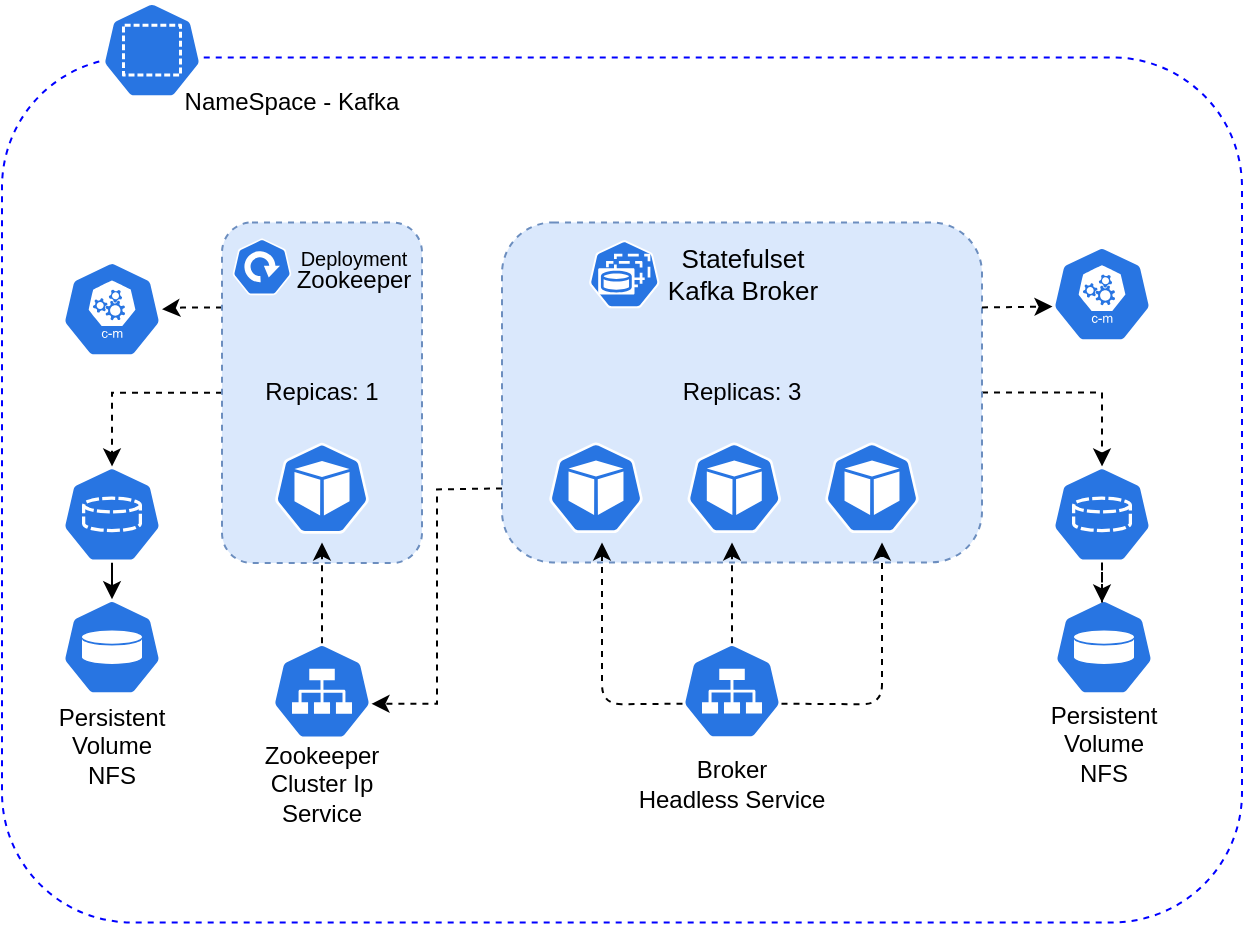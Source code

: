 <mxfile version="15.0.3" type="device"><diagram id="lqRJjkJoseHHB03ptvXe" name="Page-1"><mxGraphModel dx="1426" dy="680" grid="1" gridSize="10" guides="1" tooltips="1" connect="1" arrows="1" fold="1" page="1" pageScale="1" pageWidth="850" pageHeight="1100" math="0" shadow="0"><root><mxCell id="0"/><mxCell id="1" parent="0"/><mxCell id="h4cCEV39avt-L2bakcP4-16" value="" style="rounded=1;whiteSpace=wrap;html=1;fillColor=none;dashed=1;strokeColor=#0000FF;shadow=0;glass=0;sketch=0;strokeWidth=1;" vertex="1" parent="1"><mxGeometry x="130" y="147.72" width="620" height="432.48" as="geometry"/></mxCell><mxCell id="h4cCEV39avt-L2bakcP4-17" value="NameSpace - Kafka" style="text;html=1;strokeColor=none;fillColor=none;align=center;verticalAlign=middle;whiteSpace=wrap;rounded=0;dashed=1;" vertex="1" parent="1"><mxGeometry x="220" y="160.2" width="110" height="20" as="geometry"/></mxCell><mxCell id="h4cCEV39avt-L2bakcP4-34" value="" style="html=1;dashed=0;whitespace=wrap;fillColor=#2875E2;strokeColor=#ffffff;points=[[0.005,0.63,0],[0.1,0.2,0],[0.9,0.2,0],[0.5,0,0],[0.995,0.63,0],[0.72,0.99,0],[0.5,1,0],[0.28,0.99,0]];shape=mxgraph.kubernetes.icon;prIcon=pv;rounded=1;shadow=0;glass=0;sketch=0;" vertex="1" parent="1"><mxGeometry x="160" y="418.59" width="50" height="48" as="geometry"/></mxCell><mxCell id="h4cCEV39avt-L2bakcP4-42" style="edgeStyle=orthogonalEdgeStyle;rounded=0;orthogonalLoop=1;jettySize=auto;html=1;exitX=0.5;exitY=1;exitDx=0;exitDy=0;exitPerimeter=0;entryX=0.5;entryY=0;entryDx=0;entryDy=0;entryPerimeter=0;" edge="1" parent="1" source="h4cCEV39avt-L2bakcP4-35" target="h4cCEV39avt-L2bakcP4-34"><mxGeometry relative="1" as="geometry"/></mxCell><mxCell id="h4cCEV39avt-L2bakcP4-35" value="" style="html=1;dashed=0;whitespace=wrap;fillColor=#2875E2;strokeColor=#ffffff;points=[[0.005,0.63,0],[0.1,0.2,0],[0.9,0.2,0],[0.5,0,0],[0.995,0.63,0],[0.72,0.99,0],[0.5,1,0],[0.28,0.99,0]];shape=mxgraph.kubernetes.icon;prIcon=pvc;rounded=1;shadow=0;glass=0;sketch=0;" vertex="1" parent="1"><mxGeometry x="160" y="352.2" width="50" height="48" as="geometry"/></mxCell><mxCell id="h4cCEV39avt-L2bakcP4-36" value="" style="html=1;dashed=0;whitespace=wrap;fillColor=#2875E2;strokeColor=#ffffff;points=[[0.005,0.63,0],[0.1,0.2,0],[0.9,0.2,0],[0.5,0,0],[0.995,0.63,0],[0.72,0.99,0],[0.5,1,0],[0.28,0.99,0]];shape=mxgraph.kubernetes.icon;prIcon=c_m;rounded=1;shadow=0;glass=0;sketch=0;" vertex="1" parent="1"><mxGeometry x="160" y="249.6" width="50" height="48" as="geometry"/></mxCell><mxCell id="h4cCEV39avt-L2bakcP4-103" value="" style="edgeStyle=orthogonalEdgeStyle;rounded=0;orthogonalLoop=1;jettySize=auto;html=1;dashed=1;strokeColor=#000000;strokeWidth=1;exitX=0;exitY=0.25;exitDx=0;exitDy=0;" edge="1" parent="1" source="h4cCEV39avt-L2bakcP4-18" target="h4cCEV39avt-L2bakcP4-36"><mxGeometry relative="1" as="geometry"/></mxCell><mxCell id="h4cCEV39avt-L2bakcP4-104" value="" style="edgeStyle=orthogonalEdgeStyle;rounded=0;orthogonalLoop=1;jettySize=auto;html=1;dashed=1;strokeColor=#000000;strokeWidth=1;entryX=0.5;entryY=0;entryDx=0;entryDy=0;entryPerimeter=0;" edge="1" parent="1" source="h4cCEV39avt-L2bakcP4-18" target="h4cCEV39avt-L2bakcP4-35"><mxGeometry relative="1" as="geometry"/></mxCell><mxCell id="h4cCEV39avt-L2bakcP4-18" value="Repicas: 1" style="rounded=1;whiteSpace=wrap;html=1;shadow=0;glass=0;dashed=1;sketch=0;fillColor=#dae8fc;strokeColor=#6c8ebf;" vertex="1" parent="1"><mxGeometry x="240" y="230.2" width="100" height="170.315" as="geometry"/></mxCell><mxCell id="h4cCEV39avt-L2bakcP4-14" value="" style="html=1;dashed=0;whitespace=wrap;fillColor=#2875E2;strokeColor=#ffffff;points=[[0.005,0.63,0],[0.1,0.2,0],[0.9,0.2,0],[0.5,0,0],[0.995,0.63,0],[0.72,0.99,0],[0.5,1,0],[0.28,0.99,0]];shape=mxgraph.kubernetes.icon;prIcon=deploy" vertex="1" parent="1"><mxGeometry x="245" y="238.243" width="30" height="28.386" as="geometry"/></mxCell><mxCell id="h4cCEV39avt-L2bakcP4-19" value="&lt;font style=&quot;font-size: 10px&quot;&gt;Deployment&lt;/font&gt;" style="text;html=1;strokeColor=none;fillColor=none;align=center;verticalAlign=middle;whiteSpace=wrap;rounded=0;shadow=0;glass=0;dashed=1;sketch=0;" vertex="1" parent="1"><mxGeometry x="286" y="238.243" width="40" height="18.924" as="geometry"/></mxCell><mxCell id="h4cCEV39avt-L2bakcP4-20" value="Zookeeper" style="text;html=1;strokeColor=none;fillColor=none;align=center;verticalAlign=middle;whiteSpace=wrap;rounded=0;shadow=0;glass=0;dashed=1;sketch=0;" vertex="1" parent="1"><mxGeometry x="286" y="249.597" width="40" height="18.924" as="geometry"/></mxCell><mxCell id="h4cCEV39avt-L2bakcP4-22" value="" style="html=1;dashed=0;whitespace=wrap;fillColor=#2875E2;strokeColor=#ffffff;points=[[0.005,0.63,0],[0.1,0.2,0],[0.9,0.2,0],[0.5,0,0],[0.995,0.63,0],[0.72,0.99,0],[0.5,1,0],[0.28,0.99,0]];shape=mxgraph.kubernetes.icon;prIcon=pod;rounded=1;shadow=0;glass=0;sketch=0;" vertex="1" parent="1"><mxGeometry x="265" y="340.409" width="50" height="45.417" as="geometry"/></mxCell><mxCell id="h4cCEV39avt-L2bakcP4-15" value="" style="html=1;dashed=0;whitespace=wrap;fillColor=#2875E2;strokeColor=#ffffff;points=[[0.005,0.63,0],[0.1,0.2,0],[0.9,0.2,0],[0.5,0,0],[0.995,0.63,0],[0.72,0.99,0],[0.5,1,0],[0.28,0.99,0]];shape=mxgraph.kubernetes.icon;prIcon=ns" vertex="1" parent="1"><mxGeometry x="180" y="119.996" width="50" height="48.089" as="geometry"/></mxCell><mxCell id="h4cCEV39avt-L2bakcP4-30" value="" style="group" vertex="1" connectable="0" parent="1"><mxGeometry x="265" y="440.59" width="50" height="80.148" as="geometry"/></mxCell><mxCell id="h4cCEV39avt-L2bakcP4-26" value="" style="html=1;dashed=0;whitespace=wrap;fillColor=#2875E2;strokeColor=#ffffff;points=[[0.005,0.63,0],[0.1,0.2,0],[0.9,0.2,0],[0.5,0,0],[0.995,0.63,0],[0.72,0.99,0],[0.5,1,0],[0.28,0.99,0]];shape=mxgraph.kubernetes.icon;prIcon=svc;rounded=1;shadow=0;glass=0;sketch=0;" vertex="1" parent="h4cCEV39avt-L2bakcP4-30"><mxGeometry width="50" height="48.089" as="geometry"/></mxCell><mxCell id="h4cCEV39avt-L2bakcP4-29" value="Zookeeper&lt;br&gt;Cluster Ip Service" style="text;html=1;strokeColor=none;fillColor=none;align=center;verticalAlign=middle;whiteSpace=wrap;rounded=0;shadow=0;glass=0;dashed=1;sketch=0;" vertex="1" parent="h4cCEV39avt-L2bakcP4-30"><mxGeometry y="60.111" width="50" height="20.037" as="geometry"/></mxCell><mxCell id="h4cCEV39avt-L2bakcP4-87" style="edgeStyle=orthogonalEdgeStyle;rounded=0;orthogonalLoop=1;jettySize=auto;html=1;exitX=0.5;exitY=0;exitDx=0;exitDy=0;exitPerimeter=0;dashed=1;strokeColor=#000000;strokeWidth=1;" edge="1" parent="1" source="h4cCEV39avt-L2bakcP4-26"><mxGeometry x="240" y="230.2" as="geometry"><mxPoint x="290" y="390.2" as="targetPoint"/></mxGeometry></mxCell><mxCell id="h4cCEV39avt-L2bakcP4-51" value="" style="html=1;dashed=0;whitespace=wrap;fillColor=#2875E2;strokeColor=#ffffff;points=[[0.005,0.63,0],[0.1,0.2,0],[0.9,0.2,0],[0.5,0,0],[0.995,0.63,0],[0.72,0.99,0],[0.5,1,0],[0.28,0.99,0]];shape=mxgraph.kubernetes.icon;prIcon=svc;rounded=1;shadow=0;glass=0;sketch=0;" vertex="1" parent="1"><mxGeometry x="470" y="440.59" width="50" height="48" as="geometry"/></mxCell><mxCell id="h4cCEV39avt-L2bakcP4-52" value="Broker&lt;br&gt;Headless Service" style="text;html=1;strokeColor=none;fillColor=none;align=center;verticalAlign=middle;whiteSpace=wrap;rounded=0;shadow=0;glass=0;dashed=1;sketch=0;" vertex="1" parent="1"><mxGeometry x="440" y="500.74" width="110" height="20" as="geometry"/></mxCell><mxCell id="h4cCEV39avt-L2bakcP4-94" style="edgeStyle=orthogonalEdgeStyle;rounded=0;orthogonalLoop=1;jettySize=auto;html=1;entryX=0.995;entryY=0.63;entryDx=0;entryDy=0;entryPerimeter=0;dashed=1;strokeColor=#000000;strokeWidth=1;" edge="1" parent="1" target="h4cCEV39avt-L2bakcP4-26"><mxGeometry relative="1" as="geometry"><mxPoint x="380" y="363.2" as="sourcePoint"/></mxGeometry></mxCell><mxCell id="h4cCEV39avt-L2bakcP4-101" value="" style="edgeStyle=orthogonalEdgeStyle;rounded=0;orthogonalLoop=1;jettySize=auto;html=1;dashed=1;strokeColor=#000000;strokeWidth=1;entryX=0.5;entryY=0;entryDx=0;entryDy=0;entryPerimeter=0;" edge="1" parent="1" source="h4cCEV39avt-L2bakcP4-31" target="h4cCEV39avt-L2bakcP4-97"><mxGeometry relative="1" as="geometry"/></mxCell><mxCell id="h4cCEV39avt-L2bakcP4-31" value="Replicas: 3" style="rounded=1;whiteSpace=wrap;html=1;shadow=0;glass=0;dashed=1;sketch=0;fillColor=#dae8fc;strokeColor=#6c8ebf;" vertex="1" parent="1"><mxGeometry x="380" y="230.2" width="240" height="170" as="geometry"/></mxCell><mxCell id="h4cCEV39avt-L2bakcP4-78" value="" style="html=1;dashed=0;whitespace=wrap;fillColor=#2875E2;strokeColor=#ffffff;points=[[0.005,0.63,0],[0.1,0.2,0],[0.9,0.2,0],[0.5,0,0],[0.995,0.63,0],[0.72,0.99,0],[0.5,1,0],[0.28,0.99,0]];shape=mxgraph.kubernetes.icon;prIcon=pod;rounded=1;shadow=0;glass=0;sketch=0;" vertex="1" parent="1"><mxGeometry x="540" y="340.204" width="50" height="45.333" as="geometry"/></mxCell><mxCell id="h4cCEV39avt-L2bakcP4-32" value="&lt;font style=&quot;font-size: 13px&quot;&gt;Statefulset&lt;br&gt;Kafka Broker&lt;/font&gt;" style="text;html=1;strokeColor=none;fillColor=none;align=center;verticalAlign=middle;whiteSpace=wrap;rounded=0;shadow=0;glass=0;dashed=1;sketch=0;" vertex="1" parent="1"><mxGeometry x="460.509" y="236.12" width="78.987" height="40" as="geometry"/></mxCell><mxCell id="h4cCEV39avt-L2bakcP4-33" value="" style="html=1;dashed=0;whitespace=wrap;fillColor=#2875E2;strokeColor=#ffffff;points=[[0.005,0.63,0],[0.1,0.2,0],[0.9,0.2,0],[0.5,0,0],[0.995,0.63,0],[0.72,0.99,0],[0.5,1,0],[0.28,0.99,0]];shape=mxgraph.kubernetes.icon;prIcon=sts;rounded=1;shadow=0;glass=0;sketch=0;" vertex="1" parent="1"><mxGeometry x="411.14" y="239.07" width="60" height="34.05" as="geometry"/></mxCell><mxCell id="h4cCEV39avt-L2bakcP4-76" value="" style="html=1;dashed=0;whitespace=wrap;fillColor=#2875E2;strokeColor=#ffffff;points=[[0.005,0.63,0],[0.1,0.2,0],[0.9,0.2,0],[0.5,0,0],[0.995,0.63,0],[0.72,0.99,0],[0.5,1,0],[0.28,0.99,0]];shape=mxgraph.kubernetes.icon;prIcon=pod;rounded=1;shadow=0;glass=0;sketch=0;" vertex="1" parent="1"><mxGeometry x="402" y="340.204" width="50" height="45.333" as="geometry"/></mxCell><mxCell id="h4cCEV39avt-L2bakcP4-77" value="" style="html=1;dashed=0;whitespace=wrap;fillColor=#2875E2;strokeColor=#ffffff;points=[[0.005,0.63,0],[0.1,0.2,0],[0.9,0.2,0],[0.5,0,0],[0.995,0.63,0],[0.72,0.99,0],[0.5,1,0],[0.28,0.99,0]];shape=mxgraph.kubernetes.icon;prIcon=pod;rounded=1;shadow=0;glass=0;sketch=0;" vertex="1" parent="1"><mxGeometry x="471.14" y="340.204" width="50" height="45.333" as="geometry"/></mxCell><mxCell id="h4cCEV39avt-L2bakcP4-90" value="" style="endArrow=classic;html=1;dashed=1;strokeColor=#000000;strokeWidth=1;exitX=0.995;exitY=0.63;exitDx=0;exitDy=0;exitPerimeter=0;" edge="1" parent="1" source="h4cCEV39avt-L2bakcP4-51"><mxGeometry x="240" y="230.2" width="50" height="50" as="geometry"><mxPoint x="490" y="280.2" as="sourcePoint"/><mxPoint x="570" y="390.2" as="targetPoint"/><Array as="points"><mxPoint x="570" y="471.2"/></Array></mxGeometry></mxCell><mxCell id="h4cCEV39avt-L2bakcP4-88" value="" style="endArrow=classic;html=1;dashed=1;strokeColor=#000000;strokeWidth=1;exitX=0.5;exitY=0;exitDx=0;exitDy=0;exitPerimeter=0;" edge="1" parent="1" source="h4cCEV39avt-L2bakcP4-51"><mxGeometry width="50" height="50" relative="1" as="geometry"><mxPoint x="490" y="250.2" as="sourcePoint"/><mxPoint x="495" y="390.2" as="targetPoint"/></mxGeometry></mxCell><mxCell id="h4cCEV39avt-L2bakcP4-93" value="" style="endArrow=classic;html=1;dashed=1;strokeColor=#000000;strokeWidth=1;exitX=0.005;exitY=0.63;exitDx=0;exitDy=0;exitPerimeter=0;" edge="1" parent="1" source="h4cCEV39avt-L2bakcP4-51"><mxGeometry width="50" height="50" relative="1" as="geometry"><mxPoint x="490" y="280.2" as="sourcePoint"/><mxPoint x="430" y="390.2" as="targetPoint"/><Array as="points"><mxPoint x="430" y="471.2"/></Array></mxGeometry></mxCell><mxCell id="h4cCEV39avt-L2bakcP4-96" value="" style="html=1;dashed=0;whitespace=wrap;fillColor=#2875E2;strokeColor=#ffffff;points=[[0.005,0.63,0],[0.1,0.2,0],[0.9,0.2,0],[0.5,0,0],[0.995,0.63,0],[0.72,0.99,0],[0.5,1,0],[0.28,0.99,0]];shape=mxgraph.kubernetes.icon;prIcon=pv;rounded=1;shadow=0;glass=0;sketch=0;" vertex="1" parent="1"><mxGeometry x="656" y="418.59" width="50" height="48" as="geometry"/></mxCell><mxCell id="h4cCEV39avt-L2bakcP4-102" value="" style="edgeStyle=orthogonalEdgeStyle;rounded=0;orthogonalLoop=1;jettySize=auto;html=1;dashed=1;strokeColor=#000000;strokeWidth=1;entryX=0.48;entryY=0.034;entryDx=0;entryDy=0;entryPerimeter=0;" edge="1" parent="1" source="h4cCEV39avt-L2bakcP4-97" target="h4cCEV39avt-L2bakcP4-96"><mxGeometry relative="1" as="geometry"/></mxCell><mxCell id="h4cCEV39avt-L2bakcP4-97" value="" style="html=1;dashed=0;whitespace=wrap;fillColor=#2875E2;strokeColor=#ffffff;points=[[0.005,0.63,0],[0.1,0.2,0],[0.9,0.2,0],[0.5,0,0],[0.995,0.63,0],[0.72,0.99,0],[0.5,1,0],[0.28,0.99,0]];shape=mxgraph.kubernetes.icon;prIcon=pvc;rounded=1;shadow=0;glass=0;sketch=0;" vertex="1" parent="1"><mxGeometry x="655" y="352.2" width="50" height="48" as="geometry"/></mxCell><mxCell id="h4cCEV39avt-L2bakcP4-98" value="" style="html=1;dashed=0;whitespace=wrap;fillColor=#2875E2;strokeColor=#ffffff;points=[[0.005,0.63,0],[0.1,0.2,0],[0.9,0.2,0],[0.5,0,0],[0.995,0.63,0],[0.72,0.99,0],[0.5,1,0],[0.28,0.99,0]];shape=mxgraph.kubernetes.icon;prIcon=c_m;rounded=1;shadow=0;glass=0;sketch=0;" vertex="1" parent="1"><mxGeometry x="655" y="242.07" width="50" height="48" as="geometry"/></mxCell><mxCell id="h4cCEV39avt-L2bakcP4-99" value="" style="endArrow=classic;html=1;dashed=1;strokeColor=#000000;strokeWidth=1;exitX=1;exitY=0.25;exitDx=0;exitDy=0;entryX=0.005;entryY=0.63;entryDx=0;entryDy=0;entryPerimeter=0;" edge="1" parent="1" source="h4cCEV39avt-L2bakcP4-31" target="h4cCEV39avt-L2bakcP4-98"><mxGeometry width="50" height="50" relative="1" as="geometry"><mxPoint x="490" y="290.2" as="sourcePoint"/><mxPoint x="540" y="240.2" as="targetPoint"/></mxGeometry></mxCell><mxCell id="h4cCEV39avt-L2bakcP4-105" value="Persistent Volume&lt;br&gt;NFS" style="text;html=1;strokeColor=none;fillColor=none;align=center;verticalAlign=middle;whiteSpace=wrap;rounded=0;shadow=0;glass=0;dashed=1;sketch=0;" vertex="1" parent="1"><mxGeometry x="165" y="481.74" width="40" height="20" as="geometry"/></mxCell><mxCell id="h4cCEV39avt-L2bakcP4-106" value="Persistent Volume&lt;br&gt;NFS" style="text;html=1;strokeColor=none;fillColor=none;align=center;verticalAlign=middle;whiteSpace=wrap;rounded=0;shadow=0;glass=0;dashed=1;sketch=0;" vertex="1" parent="1"><mxGeometry x="661" y="480.74" width="40" height="20" as="geometry"/></mxCell></root></mxGraphModel></diagram></mxfile>
